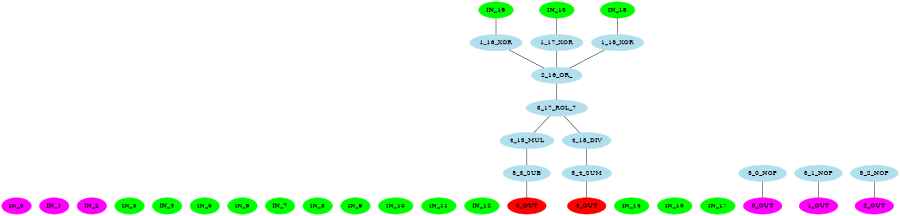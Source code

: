 digraph EACircuit {
rankdir=BT;
edge [dir=none];
size="6,6";
ordering=out;
node [color=magenta, style=filled];
"IN_0";
"IN_1";
"IN_2";
node [color=green, style=filled];
"IN_3";
"IN_4";
"IN_5";
"IN_6";
"IN_7";
"IN_8";
"IN_9";
"IN_10";
"IN_11";
"IN_12";
"IN_13";
"IN_14";
"IN_15";
"IN_16";
"IN_17";
"IN_18";
node [color=lightblue2, style=filled];
{ rank=same; "1_16_XOR"; "1_17_XOR"; "1_18_XOR"; }
"1_16_XOR" -> "IN_16";
"1_17_XOR" -> "IN_13";
"1_18_XOR" -> "IN_18";
node [color=lightblue2, style=filled];
{ rank=same; "2_16_OR_"; }
"2_16_OR_" -> "1_16_XOR";
"2_16_OR_" -> "1_17_XOR";
"2_16_OR_" -> "1_18_XOR";
node [color=lightblue2, style=filled];
{ rank=same; "3_17_ROL_7"; }
"3_17_ROL_7" -> "2_16_OR_";
node [color=lightblue2, style=filled];
{ rank=same; "4_15_MUL"; "4_18_DIV"; }
"4_15_MUL" -> "3_17_ROL_7";
"4_18_DIV" -> "3_17_ROL_7";
node [color=lightblue2, style=filled];
{ rank=same; "5_0_NOP"; "5_1_NOP"; "5_2_NOP"; "5_3_SUB"; "5_4_SUM"; }
"5_3_SUB" -> "4_15_MUL";
"5_4_SUM" -> "4_18_DIV";
node [color=magenta];
"0_OUT" -> "5_0_NOP";
"1_OUT" -> "5_1_NOP";
"2_OUT" -> "5_2_NOP";
node [color=red];
"3_OUT" -> "5_3_SUB";
"4_OUT" -> "5_4_SUM";
}